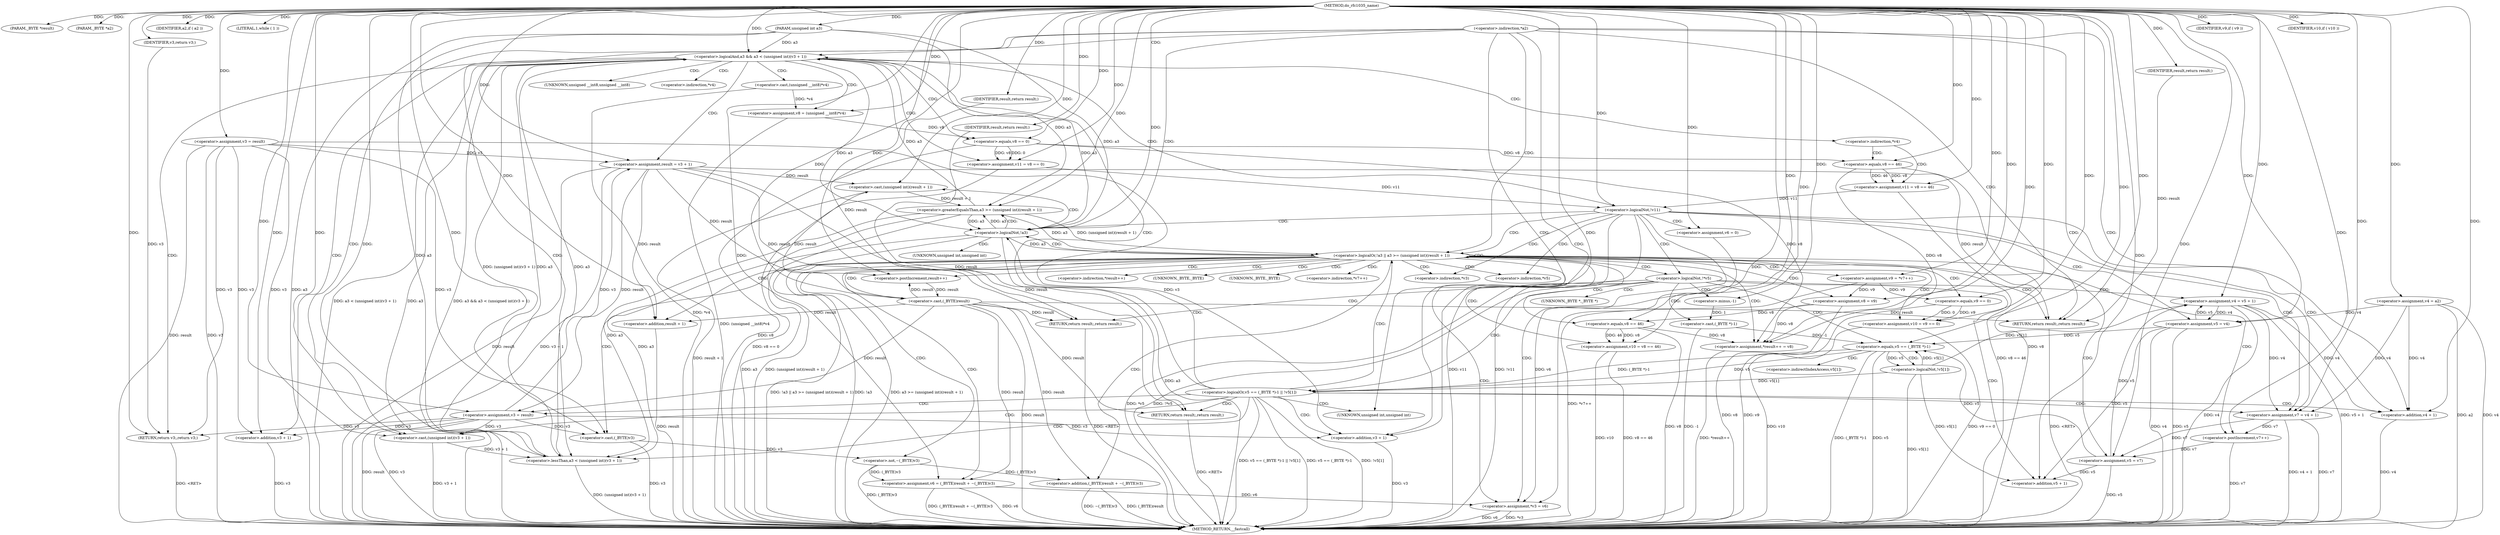 digraph do_rfc1035_name {  
"1000110" [label = "(METHOD,do_rfc1035_name)" ]
"1000279" [label = "(METHOD_RETURN,__fastcall)" ]
"1000111" [label = "(PARAM,_BYTE *result)" ]
"1000112" [label = "(PARAM,_BYTE *a2)" ]
"1000113" [label = "(PARAM,unsigned int a3)" ]
"1000124" [label = "(<operator>.assignment,v3 = result)" ]
"1000128" [label = "(IDENTIFIER,a2,if ( a2 ))" ]
"1000130" [label = "(<operator>.assignment,v4 = a2)" ]
"1000138" [label = "(LITERAL,1,while ( 1 ))" ]
"1000141" [label = "(<operator>.logicalAnd,a3 && a3 < (unsigned int)(v3 + 1))" ]
"1000143" [label = "(<operator>.lessThan,a3 < (unsigned int)(v3 + 1))" ]
"1000145" [label = "(<operator>.cast,(unsigned int)(v3 + 1))" ]
"1000147" [label = "(<operator>.addition,v3 + 1)" ]
"1000150" [label = "(RETURN,return v3;,return v3;)" ]
"1000151" [label = "(IDENTIFIER,v3,return v3;)" ]
"1000152" [label = "(<operator>.assignment,result = v3 + 1)" ]
"1000154" [label = "(<operator>.addition,v3 + 1)" ]
"1000157" [label = "(<operator>.assignment,v8 = (unsigned __int8)*v4)" ]
"1000159" [label = "(<operator>.cast,(unsigned __int8)*v4)" ]
"1000163" [label = "(<operator>.assignment,v11 = v8 == 0)" ]
"1000165" [label = "(<operator>.equals,v8 == 0)" ]
"1000171" [label = "(<operator>.assignment,v11 = v8 == 46)" ]
"1000173" [label = "(<operator>.equals,v8 == 46)" ]
"1000177" [label = "(<operator>.logicalNot,!v11)" ]
"1000180" [label = "(<operator>.assignment,v5 = v4)" ]
"1000183" [label = "(<operator>.assignment,v6 = 0)" ]
"1000187" [label = "(<operator>.assignment,*v3 = v6)" ]
"1000192" [label = "(<operator>.logicalNot,!*v5)" ]
"1000195" [label = "(RETURN,return result;,return result;)" ]
"1000196" [label = "(IDENTIFIER,result,return result;)" ]
"1000197" [label = "(<operator>.assignment,v4 = v5 + 1)" ]
"1000199" [label = "(<operator>.addition,v5 + 1)" ]
"1000203" [label = "(<operator>.logicalOr,v5 == (_BYTE *)-1 || !v5[1])" ]
"1000204" [label = "(<operator>.equals,v5 == (_BYTE *)-1)" ]
"1000206" [label = "(<operator>.cast,(_BYTE *)-1)" ]
"1000208" [label = "(<operator>.minus,-1)" ]
"1000210" [label = "(<operator>.logicalNot,!v5[1])" ]
"1000214" [label = "(RETURN,return result;,return result;)" ]
"1000215" [label = "(IDENTIFIER,result,return result;)" ]
"1000216" [label = "(<operator>.assignment,v3 = result)" ]
"1000219" [label = "(<operator>.assignment,v7 = v4 + 1)" ]
"1000221" [label = "(<operator>.addition,v4 + 1)" ]
"1000225" [label = "(<operator>.logicalOr,!a3 || a3 >= (unsigned int)(result + 1))" ]
"1000226" [label = "(<operator>.logicalNot,!a3)" ]
"1000228" [label = "(<operator>.greaterEqualsThan,a3 >= (unsigned int)(result + 1))" ]
"1000230" [label = "(<operator>.cast,(unsigned int)(result + 1))" ]
"1000232" [label = "(<operator>.addition,result + 1)" ]
"1000236" [label = "(<operator>.assignment,*result++ = v8)" ]
"1000238" [label = "(<operator>.postIncrement,result++)" ]
"1000241" [label = "(<operator>.assignment,v5 = v7)" ]
"1000244" [label = "(<operator>.assignment,v6 = (_BYTE)result + ~(_BYTE)v3)" ]
"1000246" [label = "(<operator>.addition,(_BYTE)result + ~(_BYTE)v3)" ]
"1000247" [label = "(<operator>.cast,(_BYTE)result)" ]
"1000250" [label = "(<operator>.not,~(_BYTE)v3)" ]
"1000251" [label = "(<operator>.cast,(_BYTE)v3)" ]
"1000254" [label = "(<operator>.assignment,v9 = *v7++)" ]
"1000257" [label = "(<operator>.postIncrement,v7++)" ]
"1000259" [label = "(<operator>.assignment,v8 = v9)" ]
"1000262" [label = "(<operator>.assignment,v10 = v9 == 0)" ]
"1000264" [label = "(<operator>.equals,v9 == 0)" ]
"1000268" [label = "(IDENTIFIER,v9,if ( v9 ))" ]
"1000269" [label = "(<operator>.assignment,v10 = v8 == 46)" ]
"1000271" [label = "(<operator>.equals,v8 == 46)" ]
"1000275" [label = "(IDENTIFIER,v10,if ( v10 ))" ]
"1000277" [label = "(RETURN,return result;,return result;)" ]
"1000278" [label = "(IDENTIFIER,result,return result;)" ]
"1000134" [label = "(<operator>.indirection,*a2)" ]
"1000146" [label = "(UNKNOWN,unsigned int,unsigned int)" ]
"1000160" [label = "(UNKNOWN,unsigned __int8,unsigned __int8)" ]
"1000161" [label = "(<operator>.indirection,*v4)" ]
"1000169" [label = "(<operator>.indirection,*v4)" ]
"1000188" [label = "(<operator>.indirection,*v3)" ]
"1000193" [label = "(<operator>.indirection,*v5)" ]
"1000207" [label = "(UNKNOWN,_BYTE *,_BYTE *)" ]
"1000211" [label = "(<operator>.indirectIndexAccess,v5[1])" ]
"1000231" [label = "(UNKNOWN,unsigned int,unsigned int)" ]
"1000237" [label = "(<operator>.indirection,*result++)" ]
"1000248" [label = "(UNKNOWN,_BYTE,_BYTE)" ]
"1000252" [label = "(UNKNOWN,_BYTE,_BYTE)" ]
"1000256" [label = "(<operator>.indirection,*v7++)" ]
  "1000195" -> "1000279"  [ label = "DDG: <RET>"] 
  "1000225" -> "1000279"  [ label = "DDG: !a3 || a3 >= (unsigned int)(result + 1)"] 
  "1000197" -> "1000279"  [ label = "DDG: v4"] 
  "1000204" -> "1000279"  [ label = "DDG: (_BYTE *)-1"] 
  "1000250" -> "1000279"  [ label = "DDG: (_BYTE)v3"] 
  "1000259" -> "1000279"  [ label = "DDG: v8"] 
  "1000180" -> "1000279"  [ label = "DDG: v5"] 
  "1000159" -> "1000279"  [ label = "DDG: *v4"] 
  "1000216" -> "1000279"  [ label = "DDG: result"] 
  "1000141" -> "1000279"  [ label = "DDG: a3 < (unsigned int)(v3 + 1)"] 
  "1000204" -> "1000279"  [ label = "DDG: v5"] 
  "1000113" -> "1000279"  [ label = "DDG: a3"] 
  "1000197" -> "1000279"  [ label = "DDG: v5 + 1"] 
  "1000203" -> "1000279"  [ label = "DDG: v5 == (_BYTE *)-1 || !v5[1]"] 
  "1000165" -> "1000279"  [ label = "DDG: v8"] 
  "1000173" -> "1000279"  [ label = "DDG: v8"] 
  "1000232" -> "1000279"  [ label = "DDG: result"] 
  "1000264" -> "1000279"  [ label = "DDG: v9"] 
  "1000257" -> "1000279"  [ label = "DDG: v7"] 
  "1000141" -> "1000279"  [ label = "DDG: a3"] 
  "1000216" -> "1000279"  [ label = "DDG: v3"] 
  "1000177" -> "1000279"  [ label = "DDG: v11"] 
  "1000228" -> "1000279"  [ label = "DDG: (unsigned int)(result + 1)"] 
  "1000210" -> "1000279"  [ label = "DDG: v5[1]"] 
  "1000244" -> "1000279"  [ label = "DDG: (_BYTE)result + ~(_BYTE)v3"] 
  "1000228" -> "1000279"  [ label = "DDG: a3"] 
  "1000219" -> "1000279"  [ label = "DDG: v4 + 1"] 
  "1000254" -> "1000279"  [ label = "DDG: *v7++"] 
  "1000219" -> "1000279"  [ label = "DDG: v7"] 
  "1000271" -> "1000279"  [ label = "DDG: v8"] 
  "1000269" -> "1000279"  [ label = "DDG: v10"] 
  "1000225" -> "1000279"  [ label = "DDG: !a3"] 
  "1000246" -> "1000279"  [ label = "DDG: ~(_BYTE)v3"] 
  "1000226" -> "1000279"  [ label = "DDG: a3"] 
  "1000152" -> "1000279"  [ label = "DDG: result"] 
  "1000180" -> "1000279"  [ label = "DDG: v4"] 
  "1000145" -> "1000279"  [ label = "DDG: v3 + 1"] 
  "1000203" -> "1000279"  [ label = "DDG: v5 == (_BYTE *)-1"] 
  "1000147" -> "1000279"  [ label = "DDG: v3"] 
  "1000251" -> "1000279"  [ label = "DDG: v3"] 
  "1000154" -> "1000279"  [ label = "DDG: v3"] 
  "1000246" -> "1000279"  [ label = "DDG: (_BYTE)result"] 
  "1000187" -> "1000279"  [ label = "DDG: v6"] 
  "1000236" -> "1000279"  [ label = "DDG: *result++"] 
  "1000269" -> "1000279"  [ label = "DDG: v8 == 46"] 
  "1000262" -> "1000279"  [ label = "DDG: v10"] 
  "1000157" -> "1000279"  [ label = "DDG: (unsigned __int8)*v4"] 
  "1000230" -> "1000279"  [ label = "DDG: result + 1"] 
  "1000221" -> "1000279"  [ label = "DDG: v4"] 
  "1000192" -> "1000279"  [ label = "DDG: *v5"] 
  "1000130" -> "1000279"  [ label = "DDG: v4"] 
  "1000247" -> "1000279"  [ label = "DDG: result"] 
  "1000187" -> "1000279"  [ label = "DDG: *v3"] 
  "1000206" -> "1000279"  [ label = "DDG: -1"] 
  "1000141" -> "1000279"  [ label = "DDG: a3 && a3 < (unsigned int)(v3 + 1)"] 
  "1000124" -> "1000279"  [ label = "DDG: result"] 
  "1000124" -> "1000279"  [ label = "DDG: v3"] 
  "1000192" -> "1000279"  [ label = "DDG: !*v5"] 
  "1000225" -> "1000279"  [ label = "DDG: a3 >= (unsigned int)(result + 1)"] 
  "1000177" -> "1000279"  [ label = "DDG: !v11"] 
  "1000241" -> "1000279"  [ label = "DDG: v5"] 
  "1000262" -> "1000279"  [ label = "DDG: v9 == 0"] 
  "1000143" -> "1000279"  [ label = "DDG: (unsigned int)(v3 + 1)"] 
  "1000171" -> "1000279"  [ label = "DDG: v8 == 46"] 
  "1000203" -> "1000279"  [ label = "DDG: !v5[1]"] 
  "1000152" -> "1000279"  [ label = "DDG: v3 + 1"] 
  "1000244" -> "1000279"  [ label = "DDG: v6"] 
  "1000163" -> "1000279"  [ label = "DDG: v8 == 0"] 
  "1000130" -> "1000279"  [ label = "DDG: a2"] 
  "1000214" -> "1000279"  [ label = "DDG: <RET>"] 
  "1000150" -> "1000279"  [ label = "DDG: <RET>"] 
  "1000277" -> "1000279"  [ label = "DDG: <RET>"] 
  "1000110" -> "1000111"  [ label = "DDG: "] 
  "1000110" -> "1000112"  [ label = "DDG: "] 
  "1000110" -> "1000113"  [ label = "DDG: "] 
  "1000110" -> "1000124"  [ label = "DDG: "] 
  "1000110" -> "1000128"  [ label = "DDG: "] 
  "1000110" -> "1000130"  [ label = "DDG: "] 
  "1000110" -> "1000138"  [ label = "DDG: "] 
  "1000143" -> "1000141"  [ label = "DDG: a3"] 
  "1000228" -> "1000141"  [ label = "DDG: a3"] 
  "1000226" -> "1000141"  [ label = "DDG: a3"] 
  "1000113" -> "1000141"  [ label = "DDG: a3"] 
  "1000110" -> "1000141"  [ label = "DDG: "] 
  "1000143" -> "1000141"  [ label = "DDG: (unsigned int)(v3 + 1)"] 
  "1000141" -> "1000143"  [ label = "DDG: a3"] 
  "1000228" -> "1000143"  [ label = "DDG: a3"] 
  "1000226" -> "1000143"  [ label = "DDG: a3"] 
  "1000113" -> "1000143"  [ label = "DDG: a3"] 
  "1000110" -> "1000143"  [ label = "DDG: "] 
  "1000145" -> "1000143"  [ label = "DDG: v3 + 1"] 
  "1000216" -> "1000145"  [ label = "DDG: v3"] 
  "1000124" -> "1000145"  [ label = "DDG: v3"] 
  "1000110" -> "1000145"  [ label = "DDG: "] 
  "1000216" -> "1000147"  [ label = "DDG: v3"] 
  "1000124" -> "1000147"  [ label = "DDG: v3"] 
  "1000110" -> "1000147"  [ label = "DDG: "] 
  "1000151" -> "1000150"  [ label = "DDG: v3"] 
  "1000216" -> "1000150"  [ label = "DDG: v3"] 
  "1000124" -> "1000150"  [ label = "DDG: v3"] 
  "1000110" -> "1000150"  [ label = "DDG: "] 
  "1000110" -> "1000151"  [ label = "DDG: "] 
  "1000216" -> "1000152"  [ label = "DDG: v3"] 
  "1000124" -> "1000152"  [ label = "DDG: v3"] 
  "1000110" -> "1000152"  [ label = "DDG: "] 
  "1000216" -> "1000154"  [ label = "DDG: v3"] 
  "1000124" -> "1000154"  [ label = "DDG: v3"] 
  "1000110" -> "1000154"  [ label = "DDG: "] 
  "1000159" -> "1000157"  [ label = "DDG: *v4"] 
  "1000110" -> "1000157"  [ label = "DDG: "] 
  "1000165" -> "1000163"  [ label = "DDG: v8"] 
  "1000165" -> "1000163"  [ label = "DDG: 0"] 
  "1000110" -> "1000163"  [ label = "DDG: "] 
  "1000157" -> "1000165"  [ label = "DDG: v8"] 
  "1000110" -> "1000165"  [ label = "DDG: "] 
  "1000173" -> "1000171"  [ label = "DDG: v8"] 
  "1000173" -> "1000171"  [ label = "DDG: 46"] 
  "1000110" -> "1000171"  [ label = "DDG: "] 
  "1000165" -> "1000173"  [ label = "DDG: v8"] 
  "1000110" -> "1000173"  [ label = "DDG: "] 
  "1000163" -> "1000177"  [ label = "DDG: v11"] 
  "1000171" -> "1000177"  [ label = "DDG: v11"] 
  "1000110" -> "1000177"  [ label = "DDG: "] 
  "1000130" -> "1000180"  [ label = "DDG: v4"] 
  "1000197" -> "1000180"  [ label = "DDG: v4"] 
  "1000110" -> "1000180"  [ label = "DDG: "] 
  "1000110" -> "1000183"  [ label = "DDG: "] 
  "1000183" -> "1000187"  [ label = "DDG: v6"] 
  "1000244" -> "1000187"  [ label = "DDG: v6"] 
  "1000110" -> "1000187"  [ label = "DDG: "] 
  "1000196" -> "1000195"  [ label = "DDG: result"] 
  "1000152" -> "1000195"  [ label = "DDG: result"] 
  "1000247" -> "1000195"  [ label = "DDG: result"] 
  "1000110" -> "1000196"  [ label = "DDG: "] 
  "1000180" -> "1000197"  [ label = "DDG: v5"] 
  "1000210" -> "1000197"  [ label = "DDG: v5[1]"] 
  "1000241" -> "1000197"  [ label = "DDG: v5"] 
  "1000110" -> "1000197"  [ label = "DDG: "] 
  "1000180" -> "1000199"  [ label = "DDG: v5"] 
  "1000210" -> "1000199"  [ label = "DDG: v5[1]"] 
  "1000241" -> "1000199"  [ label = "DDG: v5"] 
  "1000110" -> "1000199"  [ label = "DDG: "] 
  "1000204" -> "1000203"  [ label = "DDG: v5"] 
  "1000204" -> "1000203"  [ label = "DDG: (_BYTE *)-1"] 
  "1000210" -> "1000204"  [ label = "DDG: v5[1]"] 
  "1000110" -> "1000204"  [ label = "DDG: "] 
  "1000180" -> "1000204"  [ label = "DDG: v5"] 
  "1000241" -> "1000204"  [ label = "DDG: v5"] 
  "1000206" -> "1000204"  [ label = "DDG: -1"] 
  "1000208" -> "1000206"  [ label = "DDG: 1"] 
  "1000110" -> "1000208"  [ label = "DDG: "] 
  "1000210" -> "1000203"  [ label = "DDG: v5[1]"] 
  "1000204" -> "1000210"  [ label = "DDG: v5"] 
  "1000215" -> "1000214"  [ label = "DDG: result"] 
  "1000152" -> "1000214"  [ label = "DDG: result"] 
  "1000247" -> "1000214"  [ label = "DDG: result"] 
  "1000110" -> "1000215"  [ label = "DDG: "] 
  "1000152" -> "1000216"  [ label = "DDG: result"] 
  "1000247" -> "1000216"  [ label = "DDG: result"] 
  "1000110" -> "1000216"  [ label = "DDG: "] 
  "1000130" -> "1000219"  [ label = "DDG: v4"] 
  "1000197" -> "1000219"  [ label = "DDG: v4"] 
  "1000110" -> "1000219"  [ label = "DDG: "] 
  "1000130" -> "1000221"  [ label = "DDG: v4"] 
  "1000197" -> "1000221"  [ label = "DDG: v4"] 
  "1000110" -> "1000221"  [ label = "DDG: "] 
  "1000226" -> "1000225"  [ label = "DDG: a3"] 
  "1000141" -> "1000226"  [ label = "DDG: a3"] 
  "1000228" -> "1000226"  [ label = "DDG: a3"] 
  "1000113" -> "1000226"  [ label = "DDG: a3"] 
  "1000110" -> "1000226"  [ label = "DDG: "] 
  "1000228" -> "1000225"  [ label = "DDG: a3"] 
  "1000228" -> "1000225"  [ label = "DDG: (unsigned int)(result + 1)"] 
  "1000226" -> "1000228"  [ label = "DDG: a3"] 
  "1000113" -> "1000228"  [ label = "DDG: a3"] 
  "1000110" -> "1000228"  [ label = "DDG: "] 
  "1000230" -> "1000228"  [ label = "DDG: result + 1"] 
  "1000152" -> "1000230"  [ label = "DDG: result"] 
  "1000247" -> "1000230"  [ label = "DDG: result"] 
  "1000110" -> "1000230"  [ label = "DDG: "] 
  "1000152" -> "1000232"  [ label = "DDG: result"] 
  "1000247" -> "1000232"  [ label = "DDG: result"] 
  "1000110" -> "1000232"  [ label = "DDG: "] 
  "1000259" -> "1000236"  [ label = "DDG: v8"] 
  "1000165" -> "1000236"  [ label = "DDG: v8"] 
  "1000173" -> "1000236"  [ label = "DDG: v8"] 
  "1000271" -> "1000236"  [ label = "DDG: v8"] 
  "1000110" -> "1000236"  [ label = "DDG: "] 
  "1000152" -> "1000238"  [ label = "DDG: result"] 
  "1000247" -> "1000238"  [ label = "DDG: result"] 
  "1000110" -> "1000238"  [ label = "DDG: "] 
  "1000257" -> "1000241"  [ label = "DDG: v7"] 
  "1000219" -> "1000241"  [ label = "DDG: v7"] 
  "1000110" -> "1000241"  [ label = "DDG: "] 
  "1000247" -> "1000244"  [ label = "DDG: result"] 
  "1000250" -> "1000244"  [ label = "DDG: (_BYTE)v3"] 
  "1000110" -> "1000244"  [ label = "DDG: "] 
  "1000247" -> "1000246"  [ label = "DDG: result"] 
  "1000238" -> "1000247"  [ label = "DDG: result"] 
  "1000110" -> "1000247"  [ label = "DDG: "] 
  "1000250" -> "1000246"  [ label = "DDG: (_BYTE)v3"] 
  "1000251" -> "1000250"  [ label = "DDG: v3"] 
  "1000216" -> "1000251"  [ label = "DDG: v3"] 
  "1000124" -> "1000251"  [ label = "DDG: v3"] 
  "1000110" -> "1000251"  [ label = "DDG: "] 
  "1000110" -> "1000254"  [ label = "DDG: "] 
  "1000110" -> "1000257"  [ label = "DDG: "] 
  "1000219" -> "1000257"  [ label = "DDG: v7"] 
  "1000254" -> "1000259"  [ label = "DDG: v9"] 
  "1000110" -> "1000259"  [ label = "DDG: "] 
  "1000264" -> "1000262"  [ label = "DDG: v9"] 
  "1000264" -> "1000262"  [ label = "DDG: 0"] 
  "1000110" -> "1000262"  [ label = "DDG: "] 
  "1000110" -> "1000264"  [ label = "DDG: "] 
  "1000254" -> "1000264"  [ label = "DDG: v9"] 
  "1000110" -> "1000268"  [ label = "DDG: "] 
  "1000271" -> "1000269"  [ label = "DDG: v8"] 
  "1000271" -> "1000269"  [ label = "DDG: 46"] 
  "1000110" -> "1000269"  [ label = "DDG: "] 
  "1000259" -> "1000271"  [ label = "DDG: v8"] 
  "1000110" -> "1000271"  [ label = "DDG: "] 
  "1000110" -> "1000275"  [ label = "DDG: "] 
  "1000278" -> "1000277"  [ label = "DDG: result"] 
  "1000152" -> "1000277"  [ label = "DDG: result"] 
  "1000247" -> "1000277"  [ label = "DDG: result"] 
  "1000110" -> "1000277"  [ label = "DDG: "] 
  "1000110" -> "1000278"  [ label = "DDG: "] 
  "1000134" -> "1000277"  [ label = "CDG: "] 
  "1000134" -> "1000221"  [ label = "CDG: "] 
  "1000134" -> "1000219"  [ label = "CDG: "] 
  "1000134" -> "1000226"  [ label = "CDG: "] 
  "1000134" -> "1000225"  [ label = "CDG: "] 
  "1000134" -> "1000141"  [ label = "CDG: "] 
  "1000134" -> "1000143"  [ label = "CDG: "] 
  "1000134" -> "1000147"  [ label = "CDG: "] 
  "1000134" -> "1000146"  [ label = "CDG: "] 
  "1000134" -> "1000145"  [ label = "CDG: "] 
  "1000141" -> "1000169"  [ label = "CDG: "] 
  "1000141" -> "1000165"  [ label = "CDG: "] 
  "1000141" -> "1000163"  [ label = "CDG: "] 
  "1000141" -> "1000161"  [ label = "CDG: "] 
  "1000141" -> "1000177"  [ label = "CDG: "] 
  "1000141" -> "1000160"  [ label = "CDG: "] 
  "1000141" -> "1000159"  [ label = "CDG: "] 
  "1000141" -> "1000157"  [ label = "CDG: "] 
  "1000141" -> "1000154"  [ label = "CDG: "] 
  "1000141" -> "1000152"  [ label = "CDG: "] 
  "1000141" -> "1000150"  [ label = "CDG: "] 
  "1000169" -> "1000173"  [ label = "CDG: "] 
  "1000169" -> "1000171"  [ label = "CDG: "] 
  "1000177" -> "1000192"  [ label = "CDG: "] 
  "1000177" -> "1000188"  [ label = "CDG: "] 
  "1000177" -> "1000187"  [ label = "CDG: "] 
  "1000177" -> "1000183"  [ label = "CDG: "] 
  "1000177" -> "1000180"  [ label = "CDG: "] 
  "1000177" -> "1000193"  [ label = "CDG: "] 
  "1000177" -> "1000221"  [ label = "CDG: "] 
  "1000177" -> "1000219"  [ label = "CDG: "] 
  "1000177" -> "1000226"  [ label = "CDG: "] 
  "1000177" -> "1000225"  [ label = "CDG: "] 
  "1000192" -> "1000208"  [ label = "CDG: "] 
  "1000192" -> "1000207"  [ label = "CDG: "] 
  "1000192" -> "1000206"  [ label = "CDG: "] 
  "1000192" -> "1000204"  [ label = "CDG: "] 
  "1000192" -> "1000203"  [ label = "CDG: "] 
  "1000192" -> "1000199"  [ label = "CDG: "] 
  "1000192" -> "1000197"  [ label = "CDG: "] 
  "1000192" -> "1000195"  [ label = "CDG: "] 
  "1000203" -> "1000216"  [ label = "CDG: "] 
  "1000203" -> "1000214"  [ label = "CDG: "] 
  "1000203" -> "1000221"  [ label = "CDG: "] 
  "1000203" -> "1000219"  [ label = "CDG: "] 
  "1000203" -> "1000226"  [ label = "CDG: "] 
  "1000203" -> "1000225"  [ label = "CDG: "] 
  "1000203" -> "1000141"  [ label = "CDG: "] 
  "1000203" -> "1000143"  [ label = "CDG: "] 
  "1000203" -> "1000147"  [ label = "CDG: "] 
  "1000203" -> "1000146"  [ label = "CDG: "] 
  "1000203" -> "1000145"  [ label = "CDG: "] 
  "1000204" -> "1000211"  [ label = "CDG: "] 
  "1000204" -> "1000210"  [ label = "CDG: "] 
  "1000225" -> "1000238"  [ label = "CDG: "] 
  "1000225" -> "1000237"  [ label = "CDG: "] 
  "1000225" -> "1000236"  [ label = "CDG: "] 
  "1000225" -> "1000256"  [ label = "CDG: "] 
  "1000225" -> "1000254"  [ label = "CDG: "] 
  "1000225" -> "1000252"  [ label = "CDG: "] 
  "1000225" -> "1000251"  [ label = "CDG: "] 
  "1000225" -> "1000250"  [ label = "CDG: "] 
  "1000225" -> "1000248"  [ label = "CDG: "] 
  "1000225" -> "1000247"  [ label = "CDG: "] 
  "1000225" -> "1000246"  [ label = "CDG: "] 
  "1000225" -> "1000244"  [ label = "CDG: "] 
  "1000225" -> "1000241"  [ label = "CDG: "] 
  "1000225" -> "1000264"  [ label = "CDG: "] 
  "1000225" -> "1000262"  [ label = "CDG: "] 
  "1000225" -> "1000259"  [ label = "CDG: "] 
  "1000225" -> "1000257"  [ label = "CDG: "] 
  "1000225" -> "1000277"  [ label = "CDG: "] 
  "1000225" -> "1000271"  [ label = "CDG: "] 
  "1000225" -> "1000269"  [ label = "CDG: "] 
  "1000225" -> "1000192"  [ label = "CDG: "] 
  "1000225" -> "1000188"  [ label = "CDG: "] 
  "1000225" -> "1000187"  [ label = "CDG: "] 
  "1000225" -> "1000193"  [ label = "CDG: "] 
  "1000225" -> "1000226"  [ label = "CDG: "] 
  "1000225" -> "1000225"  [ label = "CDG: "] 
  "1000226" -> "1000232"  [ label = "CDG: "] 
  "1000226" -> "1000231"  [ label = "CDG: "] 
  "1000226" -> "1000230"  [ label = "CDG: "] 
  "1000226" -> "1000228"  [ label = "CDG: "] 
}
